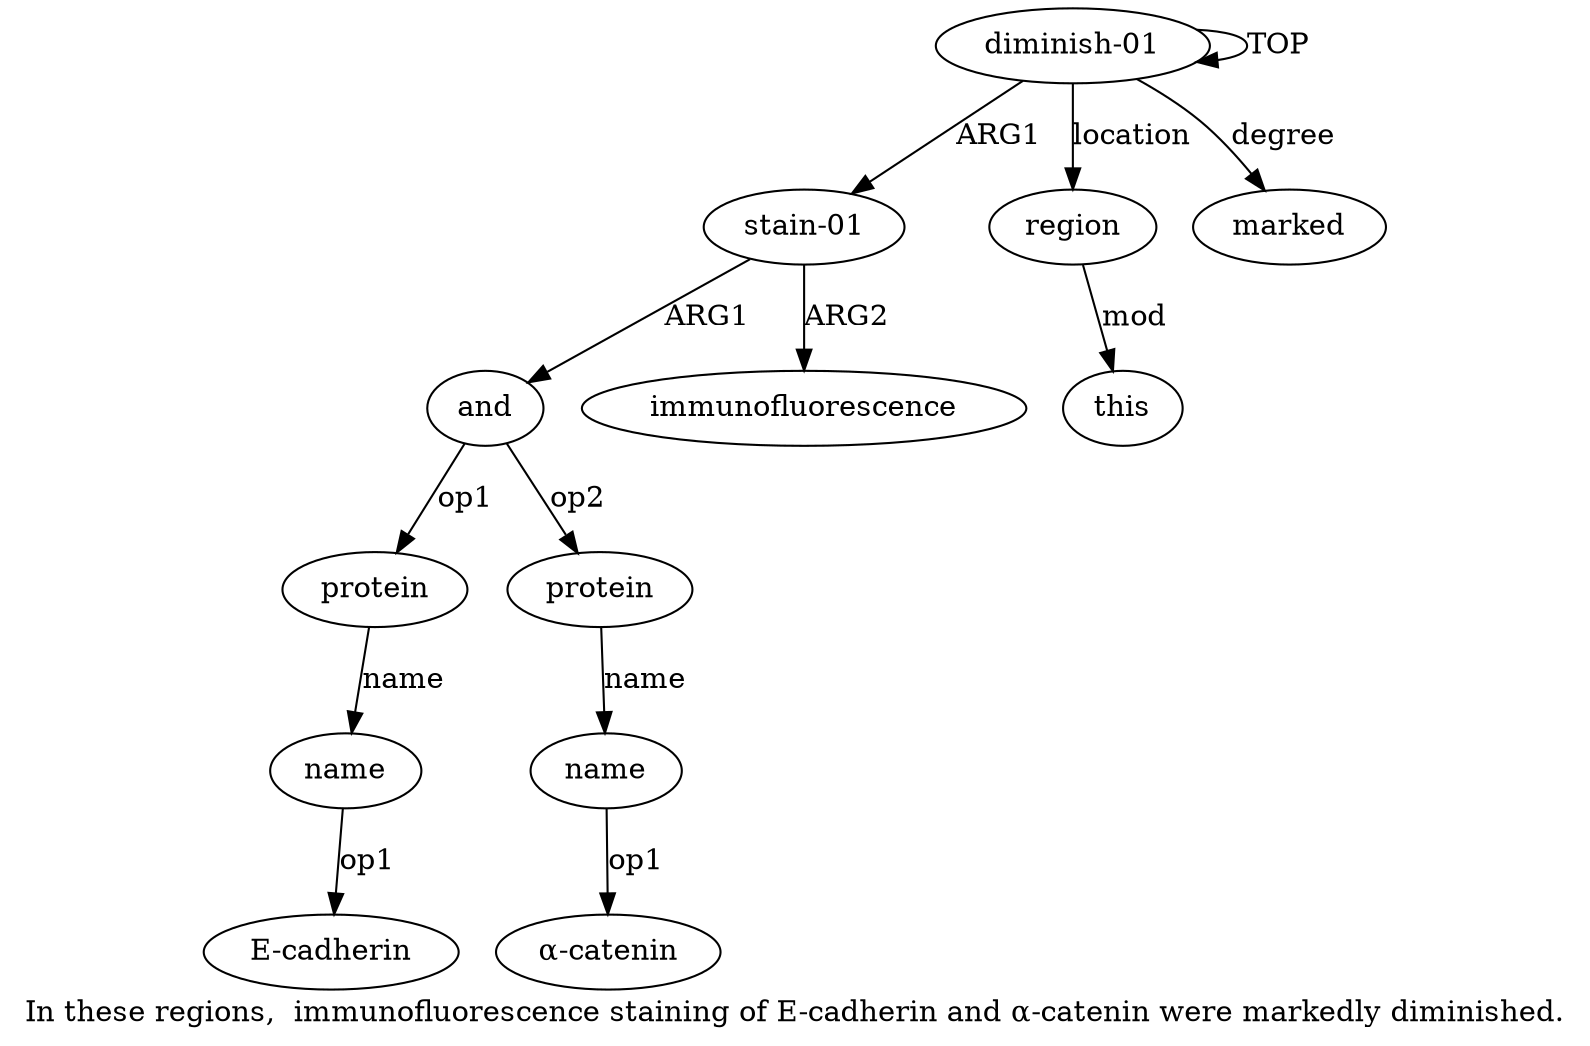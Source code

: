 digraph  {
	graph [label="In these regions,  immunofluorescence staining of E-cadherin and α-catenin were markedly diminished."];
	node [label="\N"];
	"a6 α-catenin"	 [color=black,
		gold_ind=-1,
		gold_label="α-catenin",
		label="α-catenin",
		test_ind=-1,
		test_label="α-catenin"];
	a10	 [color=black,
		gold_ind=10,
		gold_label=this,
		label=this,
		test_ind=10,
		test_label=this];
	"a4 E-cadherin"	 [color=black,
		gold_ind=-1,
		gold_label="E-cadherin",
		label="E-cadherin",
		test_ind=-1,
		test_label="E-cadherin"];
	a1	 [color=black,
		gold_ind=1,
		gold_label="stain-01",
		label="stain-01",
		test_ind=1,
		test_label="stain-01"];
	a2	 [color=black,
		gold_ind=2,
		gold_label=and,
		label=and,
		test_ind=2,
		test_label=and];
	a1 -> a2 [key=0,
	color=black,
	gold_label=ARG1,
	label=ARG1,
	test_label=ARG1];
a7 [color=black,
	gold_ind=7,
	gold_label=immunofluorescence,
	label=immunofluorescence,
	test_ind=7,
	test_label=immunofluorescence];
a1 -> a7 [key=0,
color=black,
gold_label=ARG2,
label=ARG2,
test_label=ARG2];
a0 [color=black,
gold_ind=0,
gold_label="diminish-01",
label="diminish-01",
test_ind=0,
test_label="diminish-01"];
a0 -> a1 [key=0,
color=black,
gold_label=ARG1,
label=ARG1,
test_label=ARG1];
a0 -> a0 [key=0,
color=black,
gold_label=TOP,
label=TOP,
test_label=TOP];
a9 [color=black,
gold_ind=9,
gold_label=region,
label=region,
test_ind=9,
test_label=region];
a0 -> a9 [key=0,
color=black,
gold_label=location,
label=location,
test_label=location];
a8 [color=black,
gold_ind=8,
gold_label=marked,
label=marked,
test_ind=8,
test_label=marked];
a0 -> a8 [key=0,
color=black,
gold_label=degree,
label=degree,
test_label=degree];
a3 [color=black,
gold_ind=3,
gold_label=protein,
label=protein,
test_ind=3,
test_label=protein];
a4 [color=black,
gold_ind=4,
gold_label=name,
label=name,
test_ind=4,
test_label=name];
a3 -> a4 [key=0,
color=black,
gold_label=name,
label=name,
test_label=name];
a2 -> a3 [key=0,
color=black,
gold_label=op1,
label=op1,
test_label=op1];
a5 [color=black,
gold_ind=5,
gold_label=protein,
label=protein,
test_ind=5,
test_label=protein];
a2 -> a5 [key=0,
color=black,
gold_label=op2,
label=op2,
test_label=op2];
a6 [color=black,
gold_ind=6,
gold_label=name,
label=name,
test_ind=6,
test_label=name];
a5 -> a6 [key=0,
color=black,
gold_label=name,
label=name,
test_label=name];
a4 -> "a4 E-cadherin" [key=0,
color=black,
gold_label=op1,
label=op1,
test_label=op1];
a6 -> "a6 α-catenin" [key=0,
color=black,
gold_label=op1,
label=op1,
test_label=op1];
a9 -> a10 [key=0,
color=black,
gold_label=mod,
label=mod,
test_label=mod];
}
